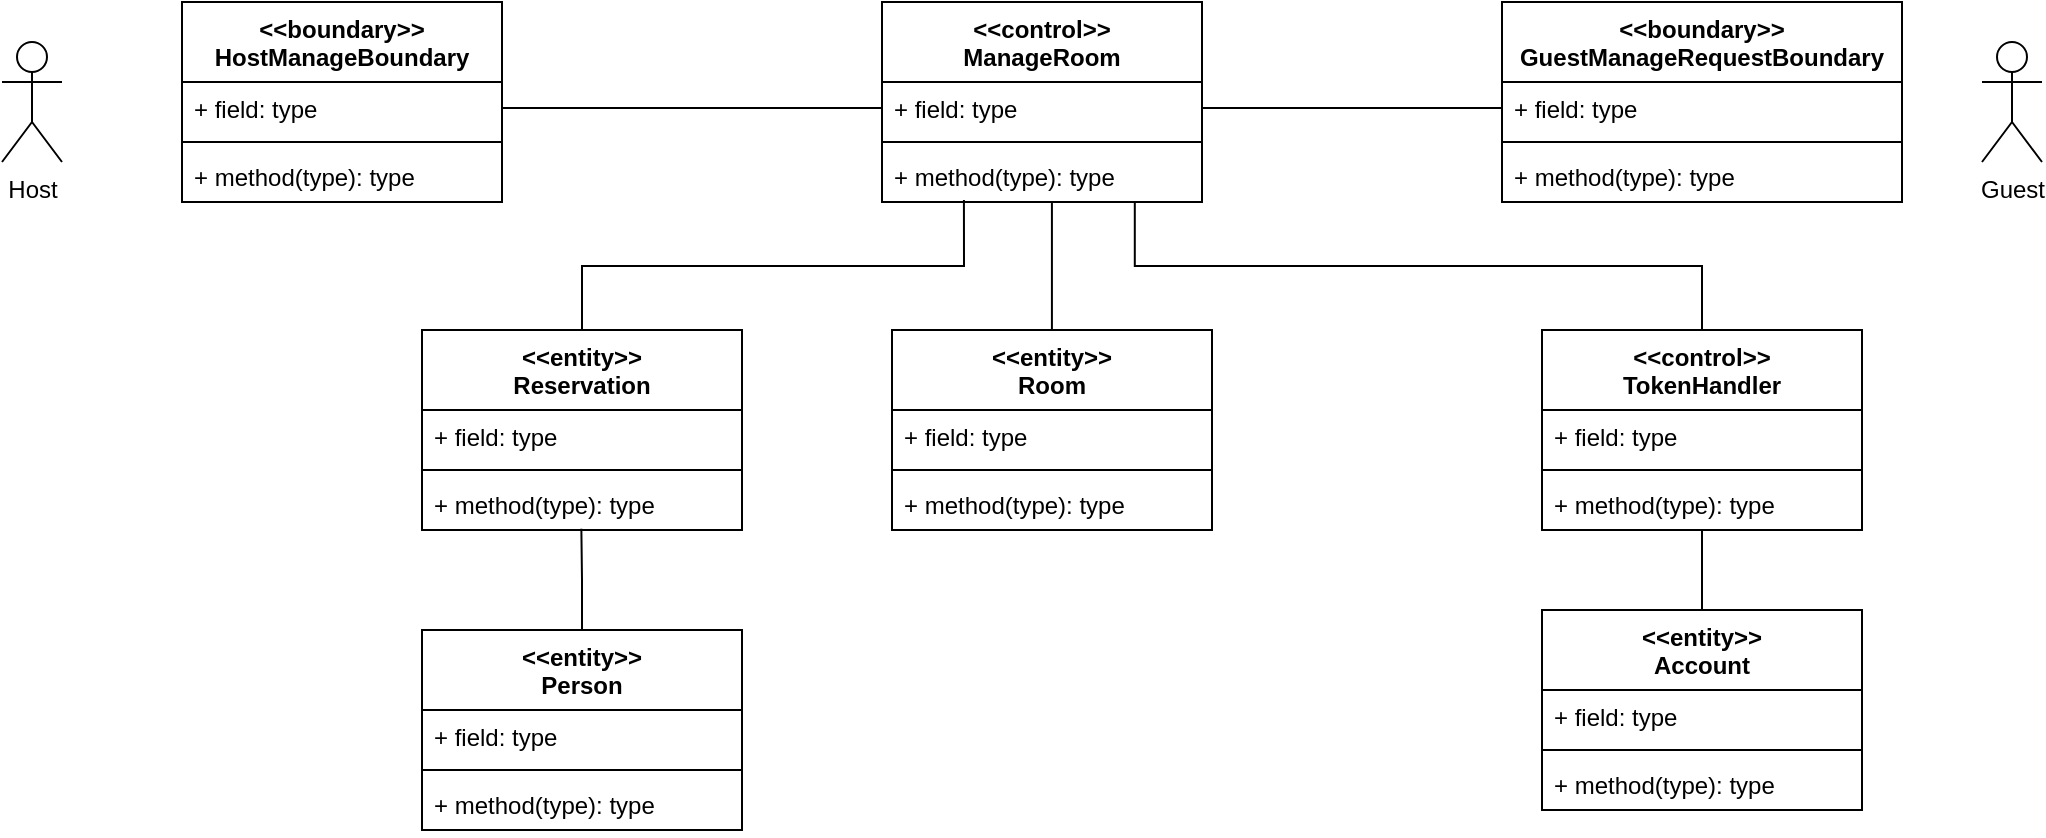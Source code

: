 <mxfile version="13.11.0" type="github">
  <diagram id="ppjFP_ajsQMXtEplo2P9" name="Page-1">
    <mxGraphModel dx="1185" dy="635" grid="1" gridSize="10" guides="1" tooltips="1" connect="1" arrows="1" fold="1" page="1" pageScale="1" pageWidth="1169" pageHeight="827" math="0" shadow="0">
      <root>
        <mxCell id="0" />
        <mxCell id="1" parent="0" />
        <mxCell id="RCmuUbWNnD3-luvuWC29-7" value="&lt;&lt;control&gt;&gt;&#xa;ManageRoom" style="swimlane;fontStyle=1;align=center;verticalAlign=top;childLayout=stackLayout;horizontal=1;startSize=40;horizontalStack=0;resizeParent=1;resizeParentMax=0;resizeLast=0;collapsible=1;marginBottom=0;" parent="1" vertex="1">
          <mxGeometry x="500" y="136" width="160" height="100" as="geometry" />
        </mxCell>
        <mxCell id="RCmuUbWNnD3-luvuWC29-8" value="+ field: type" style="text;strokeColor=none;fillColor=none;align=left;verticalAlign=top;spacingLeft=4;spacingRight=4;overflow=hidden;rotatable=0;points=[[0,0.5],[1,0.5]];portConstraint=eastwest;" parent="RCmuUbWNnD3-luvuWC29-7" vertex="1">
          <mxGeometry y="40" width="160" height="26" as="geometry" />
        </mxCell>
        <mxCell id="RCmuUbWNnD3-luvuWC29-9" value="" style="line;strokeWidth=1;fillColor=none;align=left;verticalAlign=middle;spacingTop=-1;spacingLeft=3;spacingRight=3;rotatable=0;labelPosition=right;points=[];portConstraint=eastwest;" parent="RCmuUbWNnD3-luvuWC29-7" vertex="1">
          <mxGeometry y="66" width="160" height="8" as="geometry" />
        </mxCell>
        <mxCell id="RCmuUbWNnD3-luvuWC29-10" value="+ method(type): type" style="text;strokeColor=none;fillColor=none;align=left;verticalAlign=top;spacingLeft=4;spacingRight=4;overflow=hidden;rotatable=0;points=[[0,0.5],[1,0.5]];portConstraint=eastwest;" parent="RCmuUbWNnD3-luvuWC29-7" vertex="1">
          <mxGeometry y="74" width="160" height="26" as="geometry" />
        </mxCell>
        <mxCell id="RCmuUbWNnD3-luvuWC29-11" value="&lt;&lt;boundary&gt;&gt;&#xa;HostManageBoundary" style="swimlane;fontStyle=1;align=center;verticalAlign=top;childLayout=stackLayout;horizontal=1;startSize=40;horizontalStack=0;resizeParent=1;resizeParentMax=0;resizeLast=0;collapsible=1;marginBottom=0;" parent="1" vertex="1">
          <mxGeometry x="150" y="136" width="160" height="100" as="geometry" />
        </mxCell>
        <mxCell id="RCmuUbWNnD3-luvuWC29-12" value="+ field: type" style="text;strokeColor=none;fillColor=none;align=left;verticalAlign=top;spacingLeft=4;spacingRight=4;overflow=hidden;rotatable=0;points=[[0,0.5],[1,0.5]];portConstraint=eastwest;" parent="RCmuUbWNnD3-luvuWC29-11" vertex="1">
          <mxGeometry y="40" width="160" height="26" as="geometry" />
        </mxCell>
        <mxCell id="RCmuUbWNnD3-luvuWC29-13" value="" style="line;strokeWidth=1;fillColor=none;align=left;verticalAlign=middle;spacingTop=-1;spacingLeft=3;spacingRight=3;rotatable=0;labelPosition=right;points=[];portConstraint=eastwest;" parent="RCmuUbWNnD3-luvuWC29-11" vertex="1">
          <mxGeometry y="66" width="160" height="8" as="geometry" />
        </mxCell>
        <mxCell id="RCmuUbWNnD3-luvuWC29-14" value="+ method(type): type" style="text;strokeColor=none;fillColor=none;align=left;verticalAlign=top;spacingLeft=4;spacingRight=4;overflow=hidden;rotatable=0;points=[[0,0.5],[1,0.5]];portConstraint=eastwest;" parent="RCmuUbWNnD3-luvuWC29-11" vertex="1">
          <mxGeometry y="74" width="160" height="26" as="geometry" />
        </mxCell>
        <mxCell id="RCmuUbWNnD3-luvuWC29-15" value="Host" style="shape=umlActor;verticalLabelPosition=bottom;verticalAlign=top;html=1;outlineConnect=0;" parent="1" vertex="1">
          <mxGeometry x="60" y="156" width="30" height="60" as="geometry" />
        </mxCell>
        <mxCell id="jOTPd0BjUN2gH2GfwEBK-16" style="edgeStyle=orthogonalEdgeStyle;rounded=0;orthogonalLoop=1;jettySize=auto;html=1;entryX=0.498;entryY=0.976;entryDx=0;entryDy=0;entryPerimeter=0;endArrow=none;endFill=0;" edge="1" parent="1" source="RCmuUbWNnD3-luvuWC29-16" target="RCmuUbWNnD3-luvuWC29-24">
          <mxGeometry relative="1" as="geometry" />
        </mxCell>
        <mxCell id="RCmuUbWNnD3-luvuWC29-16" value="&lt;&lt;entity&gt;&gt;&#xa;Person" style="swimlane;fontStyle=1;align=center;verticalAlign=top;childLayout=stackLayout;horizontal=1;startSize=40;horizontalStack=0;resizeParent=1;resizeParentMax=0;resizeLast=0;collapsible=1;marginBottom=0;" parent="1" vertex="1">
          <mxGeometry x="270" y="450" width="160" height="100" as="geometry" />
        </mxCell>
        <mxCell id="RCmuUbWNnD3-luvuWC29-17" value="+ field: type" style="text;strokeColor=none;fillColor=none;align=left;verticalAlign=top;spacingLeft=4;spacingRight=4;overflow=hidden;rotatable=0;points=[[0,0.5],[1,0.5]];portConstraint=eastwest;" parent="RCmuUbWNnD3-luvuWC29-16" vertex="1">
          <mxGeometry y="40" width="160" height="26" as="geometry" />
        </mxCell>
        <mxCell id="RCmuUbWNnD3-luvuWC29-18" value="" style="line;strokeWidth=1;fillColor=none;align=left;verticalAlign=middle;spacingTop=-1;spacingLeft=3;spacingRight=3;rotatable=0;labelPosition=right;points=[];portConstraint=eastwest;" parent="RCmuUbWNnD3-luvuWC29-16" vertex="1">
          <mxGeometry y="66" width="160" height="8" as="geometry" />
        </mxCell>
        <mxCell id="RCmuUbWNnD3-luvuWC29-19" value="+ method(type): type" style="text;strokeColor=none;fillColor=none;align=left;verticalAlign=top;spacingLeft=4;spacingRight=4;overflow=hidden;rotatable=0;points=[[0,0.5],[1,0.5]];portConstraint=eastwest;" parent="RCmuUbWNnD3-luvuWC29-16" vertex="1">
          <mxGeometry y="74" width="160" height="26" as="geometry" />
        </mxCell>
        <mxCell id="jOTPd0BjUN2gH2GfwEBK-13" style="edgeStyle=orthogonalEdgeStyle;rounded=0;orthogonalLoop=1;jettySize=auto;html=1;entryX=0.256;entryY=0.962;entryDx=0;entryDy=0;entryPerimeter=0;endArrow=none;endFill=0;" edge="1" parent="1" source="RCmuUbWNnD3-luvuWC29-21" target="RCmuUbWNnD3-luvuWC29-10">
          <mxGeometry relative="1" as="geometry" />
        </mxCell>
        <mxCell id="RCmuUbWNnD3-luvuWC29-21" value="&lt;&lt;entity&gt;&gt;&#xa;Reservation" style="swimlane;fontStyle=1;align=center;verticalAlign=top;childLayout=stackLayout;horizontal=1;startSize=40;horizontalStack=0;resizeParent=1;resizeParentMax=0;resizeLast=0;collapsible=1;marginBottom=0;" parent="1" vertex="1">
          <mxGeometry x="270" y="300" width="160" height="100" as="geometry" />
        </mxCell>
        <mxCell id="RCmuUbWNnD3-luvuWC29-22" value="+ field: type" style="text;strokeColor=none;fillColor=none;align=left;verticalAlign=top;spacingLeft=4;spacingRight=4;overflow=hidden;rotatable=0;points=[[0,0.5],[1,0.5]];portConstraint=eastwest;" parent="RCmuUbWNnD3-luvuWC29-21" vertex="1">
          <mxGeometry y="40" width="160" height="26" as="geometry" />
        </mxCell>
        <mxCell id="RCmuUbWNnD3-luvuWC29-23" value="" style="line;strokeWidth=1;fillColor=none;align=left;verticalAlign=middle;spacingTop=-1;spacingLeft=3;spacingRight=3;rotatable=0;labelPosition=right;points=[];portConstraint=eastwest;" parent="RCmuUbWNnD3-luvuWC29-21" vertex="1">
          <mxGeometry y="66" width="160" height="8" as="geometry" />
        </mxCell>
        <mxCell id="RCmuUbWNnD3-luvuWC29-24" value="+ method(type): type" style="text;strokeColor=none;fillColor=none;align=left;verticalAlign=top;spacingLeft=4;spacingRight=4;overflow=hidden;rotatable=0;points=[[0,0.5],[1,0.5]];portConstraint=eastwest;" parent="RCmuUbWNnD3-luvuWC29-21" vertex="1">
          <mxGeometry y="74" width="160" height="26" as="geometry" />
        </mxCell>
        <mxCell id="RCmuUbWNnD3-luvuWC29-26" style="edgeStyle=orthogonalEdgeStyle;rounded=0;orthogonalLoop=1;jettySize=auto;html=1;exitX=1;exitY=0.5;exitDx=0;exitDy=0;endArrow=none;endFill=0;" parent="1" source="RCmuUbWNnD3-luvuWC29-12" target="RCmuUbWNnD3-luvuWC29-8" edge="1">
          <mxGeometry relative="1" as="geometry" />
        </mxCell>
        <mxCell id="RCmuUbWNnD3-luvuWC29-27" value="&lt;&lt;boundary&gt;&gt;&#xa;GuestManageRequestBoundary" style="swimlane;fontStyle=1;align=center;verticalAlign=top;childLayout=stackLayout;horizontal=1;startSize=40;horizontalStack=0;resizeParent=1;resizeParentMax=0;resizeLast=0;collapsible=1;marginBottom=0;" parent="1" vertex="1">
          <mxGeometry x="810" y="136" width="200" height="100" as="geometry" />
        </mxCell>
        <mxCell id="RCmuUbWNnD3-luvuWC29-28" value="+ field: type" style="text;strokeColor=none;fillColor=none;align=left;verticalAlign=top;spacingLeft=4;spacingRight=4;overflow=hidden;rotatable=0;points=[[0,0.5],[1,0.5]];portConstraint=eastwest;" parent="RCmuUbWNnD3-luvuWC29-27" vertex="1">
          <mxGeometry y="40" width="200" height="26" as="geometry" />
        </mxCell>
        <mxCell id="RCmuUbWNnD3-luvuWC29-29" value="" style="line;strokeWidth=1;fillColor=none;align=left;verticalAlign=middle;spacingTop=-1;spacingLeft=3;spacingRight=3;rotatable=0;labelPosition=right;points=[];portConstraint=eastwest;" parent="RCmuUbWNnD3-luvuWC29-27" vertex="1">
          <mxGeometry y="66" width="200" height="8" as="geometry" />
        </mxCell>
        <mxCell id="RCmuUbWNnD3-luvuWC29-30" value="+ method(type): type" style="text;strokeColor=none;fillColor=none;align=left;verticalAlign=top;spacingLeft=4;spacingRight=4;overflow=hidden;rotatable=0;points=[[0,0.5],[1,0.5]];portConstraint=eastwest;" parent="RCmuUbWNnD3-luvuWC29-27" vertex="1">
          <mxGeometry y="74" width="200" height="26" as="geometry" />
        </mxCell>
        <mxCell id="RCmuUbWNnD3-luvuWC29-31" style="edgeStyle=orthogonalEdgeStyle;rounded=0;orthogonalLoop=1;jettySize=auto;html=1;exitX=1;exitY=0.5;exitDx=0;exitDy=0;endArrow=none;endFill=0;" parent="1" source="RCmuUbWNnD3-luvuWC29-8" target="RCmuUbWNnD3-luvuWC29-28" edge="1">
          <mxGeometry relative="1" as="geometry" />
        </mxCell>
        <mxCell id="RCmuUbWNnD3-luvuWC29-32" value="Guest" style="shape=umlActor;verticalLabelPosition=bottom;verticalAlign=top;html=1;" parent="1" vertex="1">
          <mxGeometry x="1050" y="156" width="30" height="60" as="geometry" />
        </mxCell>
        <mxCell id="jOTPd0BjUN2gH2GfwEBK-17" style="edgeStyle=orthogonalEdgeStyle;rounded=0;orthogonalLoop=1;jettySize=auto;html=1;exitX=0.5;exitY=0;exitDx=0;exitDy=0;entryX=0.79;entryY=1.02;entryDx=0;entryDy=0;entryPerimeter=0;endArrow=none;endFill=0;" edge="1" parent="1" source="RCmuUbWNnD3-luvuWC29-33" target="RCmuUbWNnD3-luvuWC29-10">
          <mxGeometry relative="1" as="geometry" />
        </mxCell>
        <mxCell id="RCmuUbWNnD3-luvuWC29-33" value="&lt;&lt;control&gt;&gt;&#xa;TokenHandler" style="swimlane;fontStyle=1;align=center;verticalAlign=top;childLayout=stackLayout;horizontal=1;startSize=40;horizontalStack=0;resizeParent=1;resizeParentMax=0;resizeLast=0;collapsible=1;marginBottom=0;" parent="1" vertex="1">
          <mxGeometry x="830" y="300" width="160" height="100" as="geometry" />
        </mxCell>
        <mxCell id="RCmuUbWNnD3-luvuWC29-34" value="+ field: type" style="text;strokeColor=none;fillColor=none;align=left;verticalAlign=top;spacingLeft=4;spacingRight=4;overflow=hidden;rotatable=0;points=[[0,0.5],[1,0.5]];portConstraint=eastwest;" parent="RCmuUbWNnD3-luvuWC29-33" vertex="1">
          <mxGeometry y="40" width="160" height="26" as="geometry" />
        </mxCell>
        <mxCell id="RCmuUbWNnD3-luvuWC29-35" value="" style="line;strokeWidth=1;fillColor=none;align=left;verticalAlign=middle;spacingTop=-1;spacingLeft=3;spacingRight=3;rotatable=0;labelPosition=right;points=[];portConstraint=eastwest;" parent="RCmuUbWNnD3-luvuWC29-33" vertex="1">
          <mxGeometry y="66" width="160" height="8" as="geometry" />
        </mxCell>
        <mxCell id="RCmuUbWNnD3-luvuWC29-36" value="+ method(type): type" style="text;strokeColor=none;fillColor=none;align=left;verticalAlign=top;spacingLeft=4;spacingRight=4;overflow=hidden;rotatable=0;points=[[0,0.5],[1,0.5]];portConstraint=eastwest;" parent="RCmuUbWNnD3-luvuWC29-33" vertex="1">
          <mxGeometry y="74" width="160" height="26" as="geometry" />
        </mxCell>
        <mxCell id="jOTPd0BjUN2gH2GfwEBK-15" style="edgeStyle=orthogonalEdgeStyle;rounded=0;orthogonalLoop=1;jettySize=auto;html=1;entryX=0.531;entryY=1.02;entryDx=0;entryDy=0;entryPerimeter=0;endArrow=none;endFill=0;" edge="1" parent="1" source="jOTPd0BjUN2gH2GfwEBK-9" target="RCmuUbWNnD3-luvuWC29-10">
          <mxGeometry relative="1" as="geometry" />
        </mxCell>
        <mxCell id="jOTPd0BjUN2gH2GfwEBK-9" value="&lt;&lt;entity&gt;&gt;&#xa;Room" style="swimlane;fontStyle=1;align=center;verticalAlign=top;childLayout=stackLayout;horizontal=1;startSize=40;horizontalStack=0;resizeParent=1;resizeParentMax=0;resizeLast=0;collapsible=1;marginBottom=0;" vertex="1" parent="1">
          <mxGeometry x="505" y="300" width="160" height="100" as="geometry" />
        </mxCell>
        <mxCell id="jOTPd0BjUN2gH2GfwEBK-10" value="+ field: type" style="text;strokeColor=none;fillColor=none;align=left;verticalAlign=top;spacingLeft=4;spacingRight=4;overflow=hidden;rotatable=0;points=[[0,0.5],[1,0.5]];portConstraint=eastwest;" vertex="1" parent="jOTPd0BjUN2gH2GfwEBK-9">
          <mxGeometry y="40" width="160" height="26" as="geometry" />
        </mxCell>
        <mxCell id="jOTPd0BjUN2gH2GfwEBK-11" value="" style="line;strokeWidth=1;fillColor=none;align=left;verticalAlign=middle;spacingTop=-1;spacingLeft=3;spacingRight=3;rotatable=0;labelPosition=right;points=[];portConstraint=eastwest;" vertex="1" parent="jOTPd0BjUN2gH2GfwEBK-9">
          <mxGeometry y="66" width="160" height="8" as="geometry" />
        </mxCell>
        <mxCell id="jOTPd0BjUN2gH2GfwEBK-12" value="+ method(type): type" style="text;strokeColor=none;fillColor=none;align=left;verticalAlign=top;spacingLeft=4;spacingRight=4;overflow=hidden;rotatable=0;points=[[0,0.5],[1,0.5]];portConstraint=eastwest;" vertex="1" parent="jOTPd0BjUN2gH2GfwEBK-9">
          <mxGeometry y="74" width="160" height="26" as="geometry" />
        </mxCell>
        <mxCell id="jOTPd0BjUN2gH2GfwEBK-22" style="edgeStyle=orthogonalEdgeStyle;rounded=0;orthogonalLoop=1;jettySize=auto;html=1;entryX=0.5;entryY=1;entryDx=0;entryDy=0;entryPerimeter=0;endArrow=none;endFill=0;" edge="1" parent="1" source="jOTPd0BjUN2gH2GfwEBK-18" target="RCmuUbWNnD3-luvuWC29-36">
          <mxGeometry relative="1" as="geometry" />
        </mxCell>
        <mxCell id="jOTPd0BjUN2gH2GfwEBK-18" value="&lt;&lt;entity&gt;&gt;&#xa;Account" style="swimlane;fontStyle=1;align=center;verticalAlign=top;childLayout=stackLayout;horizontal=1;startSize=40;horizontalStack=0;resizeParent=1;resizeParentMax=0;resizeLast=0;collapsible=1;marginBottom=0;" vertex="1" parent="1">
          <mxGeometry x="830" y="440" width="160" height="100" as="geometry" />
        </mxCell>
        <mxCell id="jOTPd0BjUN2gH2GfwEBK-19" value="+ field: type" style="text;strokeColor=none;fillColor=none;align=left;verticalAlign=top;spacingLeft=4;spacingRight=4;overflow=hidden;rotatable=0;points=[[0,0.5],[1,0.5]];portConstraint=eastwest;" vertex="1" parent="jOTPd0BjUN2gH2GfwEBK-18">
          <mxGeometry y="40" width="160" height="26" as="geometry" />
        </mxCell>
        <mxCell id="jOTPd0BjUN2gH2GfwEBK-20" value="" style="line;strokeWidth=1;fillColor=none;align=left;verticalAlign=middle;spacingTop=-1;spacingLeft=3;spacingRight=3;rotatable=0;labelPosition=right;points=[];portConstraint=eastwest;" vertex="1" parent="jOTPd0BjUN2gH2GfwEBK-18">
          <mxGeometry y="66" width="160" height="8" as="geometry" />
        </mxCell>
        <mxCell id="jOTPd0BjUN2gH2GfwEBK-21" value="+ method(type): type" style="text;strokeColor=none;fillColor=none;align=left;verticalAlign=top;spacingLeft=4;spacingRight=4;overflow=hidden;rotatable=0;points=[[0,0.5],[1,0.5]];portConstraint=eastwest;" vertex="1" parent="jOTPd0BjUN2gH2GfwEBK-18">
          <mxGeometry y="74" width="160" height="26" as="geometry" />
        </mxCell>
      </root>
    </mxGraphModel>
  </diagram>
</mxfile>
